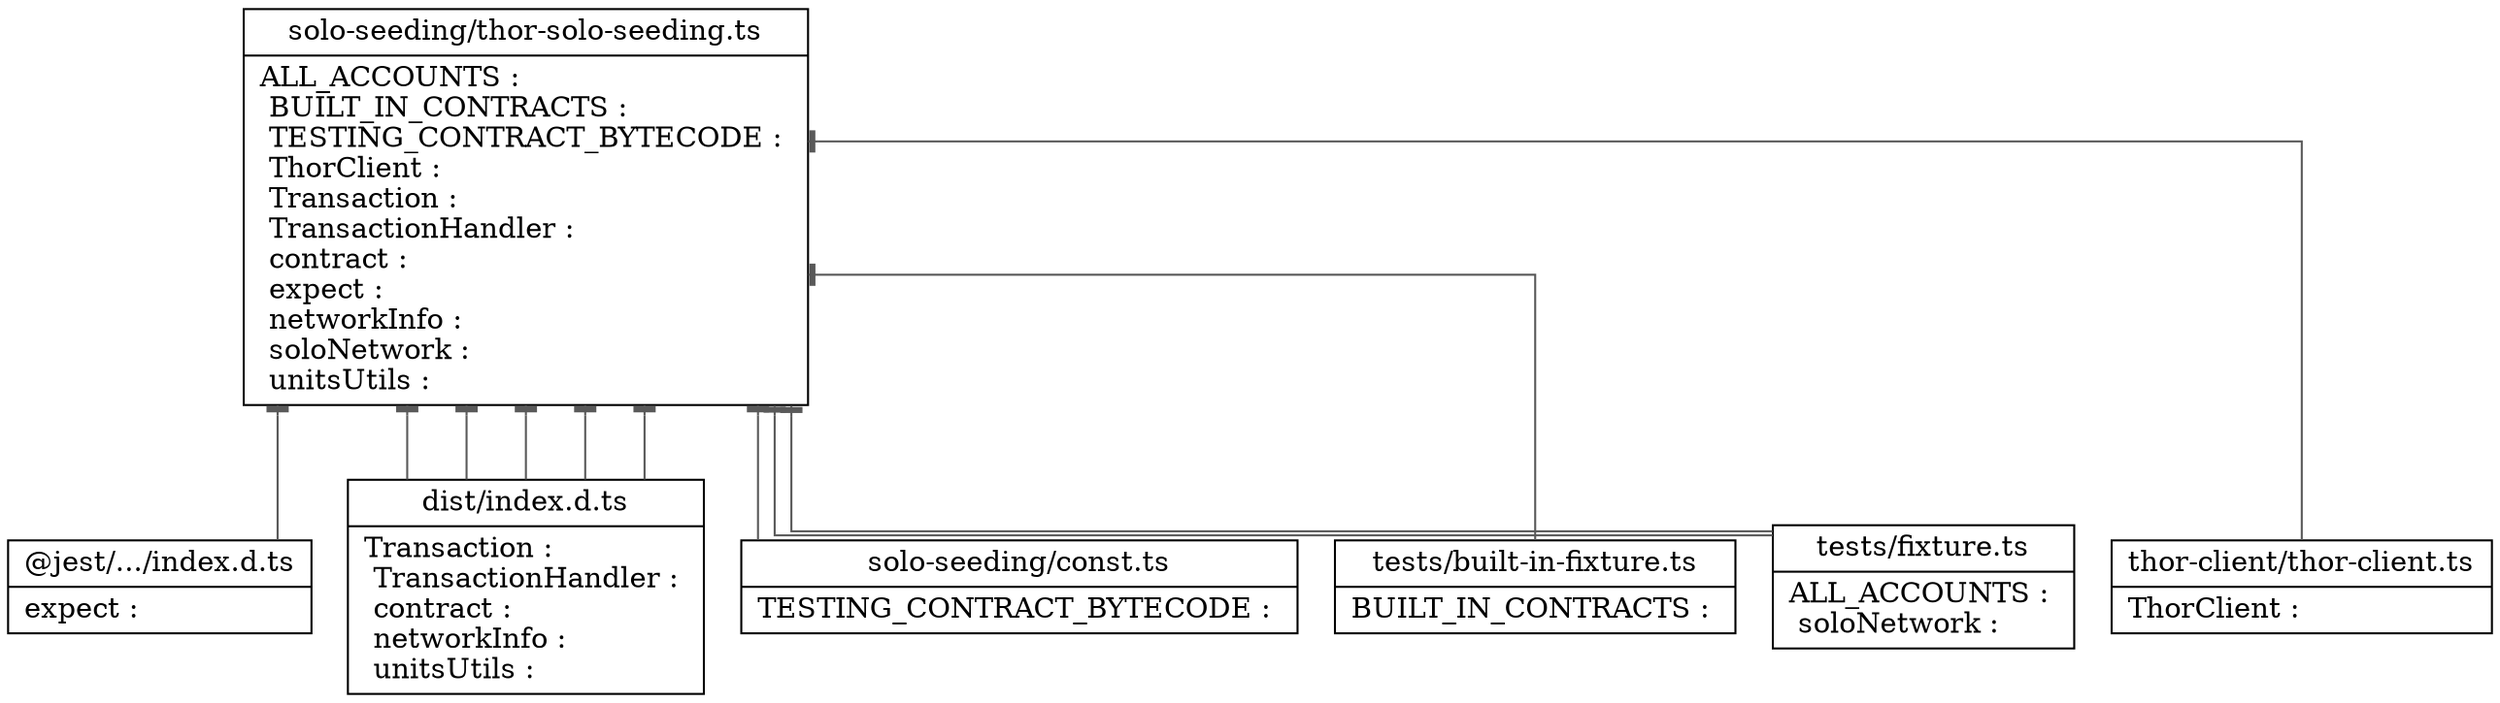 digraph "solo-seeding" {

splines  = ortho;
fontname = "Inconsolata";

node [colorscheme = ylgnbu4];
edge [colorscheme = dark28, dir = both];

"@jest/.../index.d.ts"              [shape = record, label = "{ @jest/.../index.d.ts |  expect : \l }"];
"dist/index.d.ts"                   [shape = record, label = "{ dist/index.d.ts |  Transaction : \l  TransactionHandler : \l  contract : \l  networkInfo : \l  unitsUtils : \l }"];
"solo-seeding/const.ts"             [shape = record, label = "{ solo-seeding/const.ts |  TESTING_CONTRACT_BYTECODE : \l }"];
"solo-seeding/thor-solo-seeding.ts" [shape = record, label = "{ solo-seeding/thor-solo-seeding.ts |  ALL_ACCOUNTS : \l  BUILT_IN_CONTRACTS : \l  TESTING_CONTRACT_BYTECODE : \l  ThorClient : \l  Transaction : \l  TransactionHandler : \l  contract : \l  expect : \l  networkInfo : \l  soloNetwork : \l  unitsUtils : \l }"];
"tests/built-in-fixture.ts"         [shape = record, label = "{ tests/built-in-fixture.ts |  BUILT_IN_CONTRACTS : \l }"];
"tests/fixture.ts"                  [shape = record, label = "{ tests/fixture.ts |  ALL_ACCOUNTS : \l  soloNetwork : \l }"];
"thor-client/thor-client.ts"        [shape = record, label = "{ thor-client/thor-client.ts |  ThorClient : \l }"];

"solo-seeding/thor-solo-seeding.ts" -> "@jest/.../index.d.ts"              [color = "#595959", style = solid , arrowtail = tee     , arrowhead = none    , taillabel = "", label = "", headlabel = ""];
"solo-seeding/thor-solo-seeding.ts" -> "dist/index.d.ts"                   [color = "#595959", style = solid , arrowtail = tee     , arrowhead = none    , taillabel = "", label = "", headlabel = ""];
"solo-seeding/thor-solo-seeding.ts" -> "dist/index.d.ts"                   [color = "#595959", style = solid , arrowtail = tee     , arrowhead = none    , taillabel = "", label = "", headlabel = ""];
"solo-seeding/thor-solo-seeding.ts" -> "dist/index.d.ts"                   [color = "#595959", style = solid , arrowtail = tee     , arrowhead = none    , taillabel = "", label = "", headlabel = ""];
"solo-seeding/thor-solo-seeding.ts" -> "dist/index.d.ts"                   [color = "#595959", style = solid , arrowtail = tee     , arrowhead = none    , taillabel = "", label = "", headlabel = ""];
"solo-seeding/thor-solo-seeding.ts" -> "dist/index.d.ts"                   [color = "#595959", style = solid , arrowtail = tee     , arrowhead = none    , taillabel = "", label = "", headlabel = ""];
"solo-seeding/thor-solo-seeding.ts" -> "solo-seeding/const.ts"             [color = "#595959", style = solid , arrowtail = tee     , arrowhead = none    , taillabel = "", label = "", headlabel = ""];
"solo-seeding/thor-solo-seeding.ts" -> "tests/built-in-fixture.ts"         [color = "#595959", style = solid , arrowtail = tee     , arrowhead = none    , taillabel = "", label = "", headlabel = ""];
"solo-seeding/thor-solo-seeding.ts" -> "tests/fixture.ts"                  [color = "#595959", style = solid , arrowtail = tee     , arrowhead = none    , taillabel = "", label = "", headlabel = ""];
"solo-seeding/thor-solo-seeding.ts" -> "tests/fixture.ts"                  [color = "#595959", style = solid , arrowtail = tee     , arrowhead = none    , taillabel = "", label = "", headlabel = ""];
"solo-seeding/thor-solo-seeding.ts" -> "thor-client/thor-client.ts"        [color = "#595959", style = solid , arrowtail = tee     , arrowhead = none    , taillabel = "", label = "", headlabel = ""];

}
